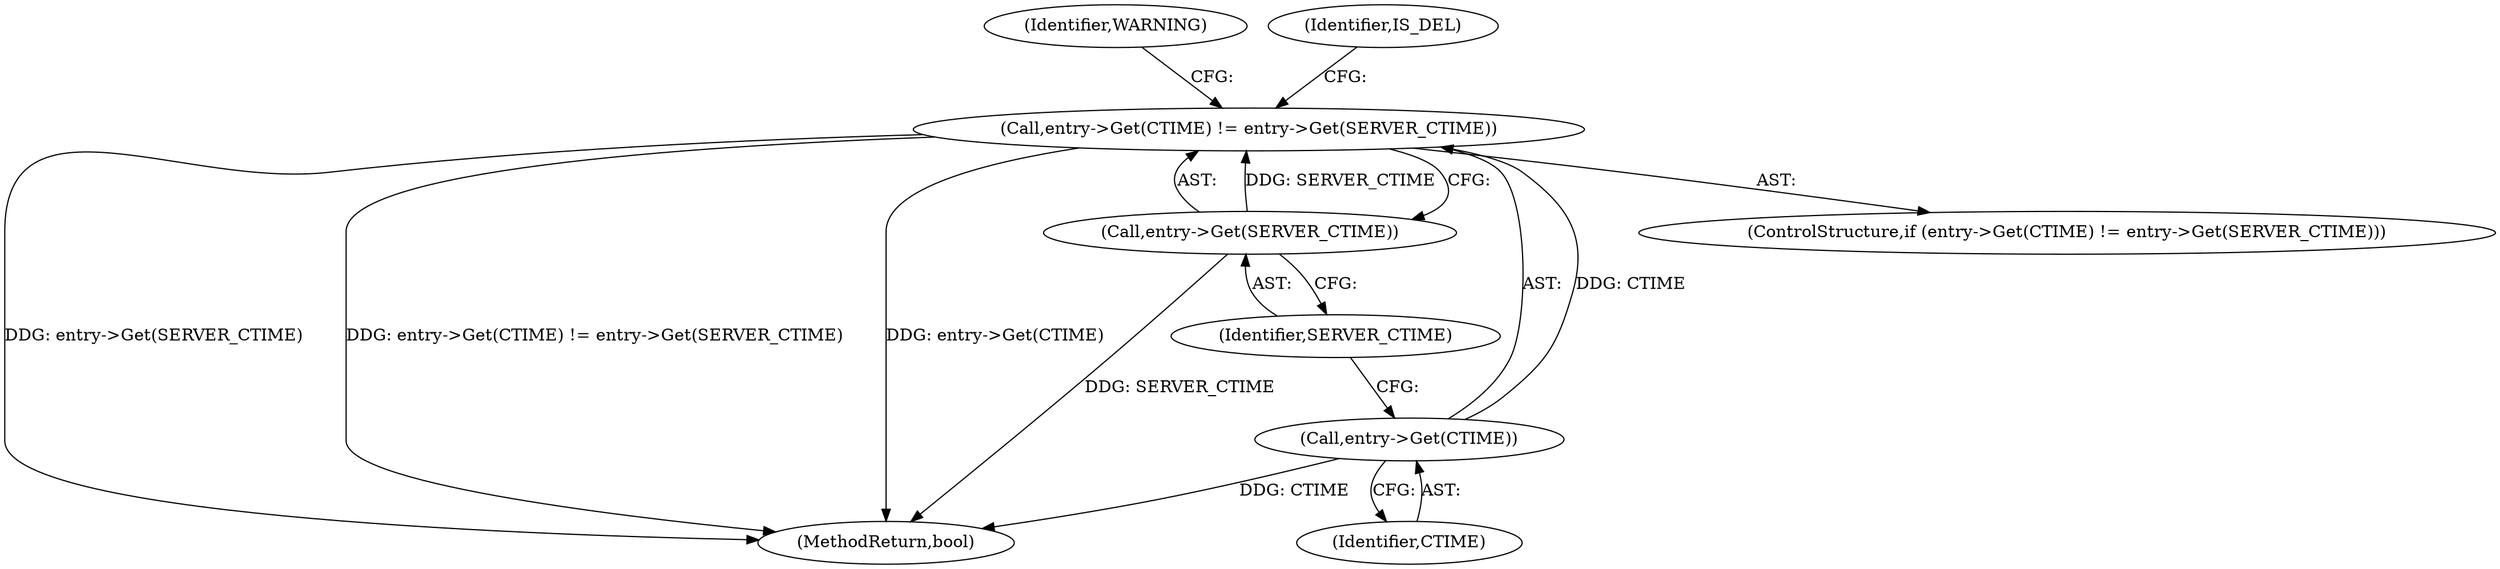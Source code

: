 digraph "1_Chrome_19190765882e272a6a2162c89acdb29110f7e3cf_5@del" {
"1000104" [label="(Call,entry->Get(CTIME) != entry->Get(SERVER_CTIME))"];
"1000105" [label="(Call,entry->Get(CTIME))"];
"1000107" [label="(Call,entry->Get(SERVER_CTIME))"];
"1000104" [label="(Call,entry->Get(CTIME) != entry->Get(SERVER_CTIME))"];
"1000107" [label="(Call,entry->Get(SERVER_CTIME))"];
"1000106" [label="(Identifier,CTIME)"];
"1000205" [label="(MethodReturn,bool)"];
"1000112" [label="(Identifier,WARNING)"];
"1000103" [label="(ControlStructure,if (entry->Get(CTIME) != entry->Get(SERVER_CTIME)))"];
"1000119" [label="(Identifier,IS_DEL)"];
"1000105" [label="(Call,entry->Get(CTIME))"];
"1000108" [label="(Identifier,SERVER_CTIME)"];
"1000104" -> "1000103"  [label="AST: "];
"1000104" -> "1000107"  [label="CFG: "];
"1000105" -> "1000104"  [label="AST: "];
"1000107" -> "1000104"  [label="AST: "];
"1000112" -> "1000104"  [label="CFG: "];
"1000119" -> "1000104"  [label="CFG: "];
"1000104" -> "1000205"  [label="DDG: entry->Get(CTIME)"];
"1000104" -> "1000205"  [label="DDG: entry->Get(SERVER_CTIME)"];
"1000104" -> "1000205"  [label="DDG: entry->Get(CTIME) != entry->Get(SERVER_CTIME)"];
"1000105" -> "1000104"  [label="DDG: CTIME"];
"1000107" -> "1000104"  [label="DDG: SERVER_CTIME"];
"1000105" -> "1000106"  [label="CFG: "];
"1000106" -> "1000105"  [label="AST: "];
"1000108" -> "1000105"  [label="CFG: "];
"1000105" -> "1000205"  [label="DDG: CTIME"];
"1000107" -> "1000108"  [label="CFG: "];
"1000108" -> "1000107"  [label="AST: "];
"1000107" -> "1000205"  [label="DDG: SERVER_CTIME"];
}
